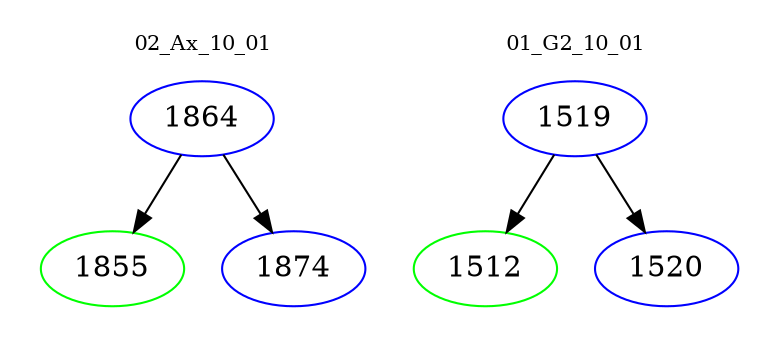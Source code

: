 digraph{
subgraph cluster_0 {
color = white
label = "02_Ax_10_01";
fontsize=10;
T0_1864 [label="1864", color="blue"]
T0_1864 -> T0_1855 [color="black"]
T0_1855 [label="1855", color="green"]
T0_1864 -> T0_1874 [color="black"]
T0_1874 [label="1874", color="blue"]
}
subgraph cluster_1 {
color = white
label = "01_G2_10_01";
fontsize=10;
T1_1519 [label="1519", color="blue"]
T1_1519 -> T1_1512 [color="black"]
T1_1512 [label="1512", color="green"]
T1_1519 -> T1_1520 [color="black"]
T1_1520 [label="1520", color="blue"]
}
}
